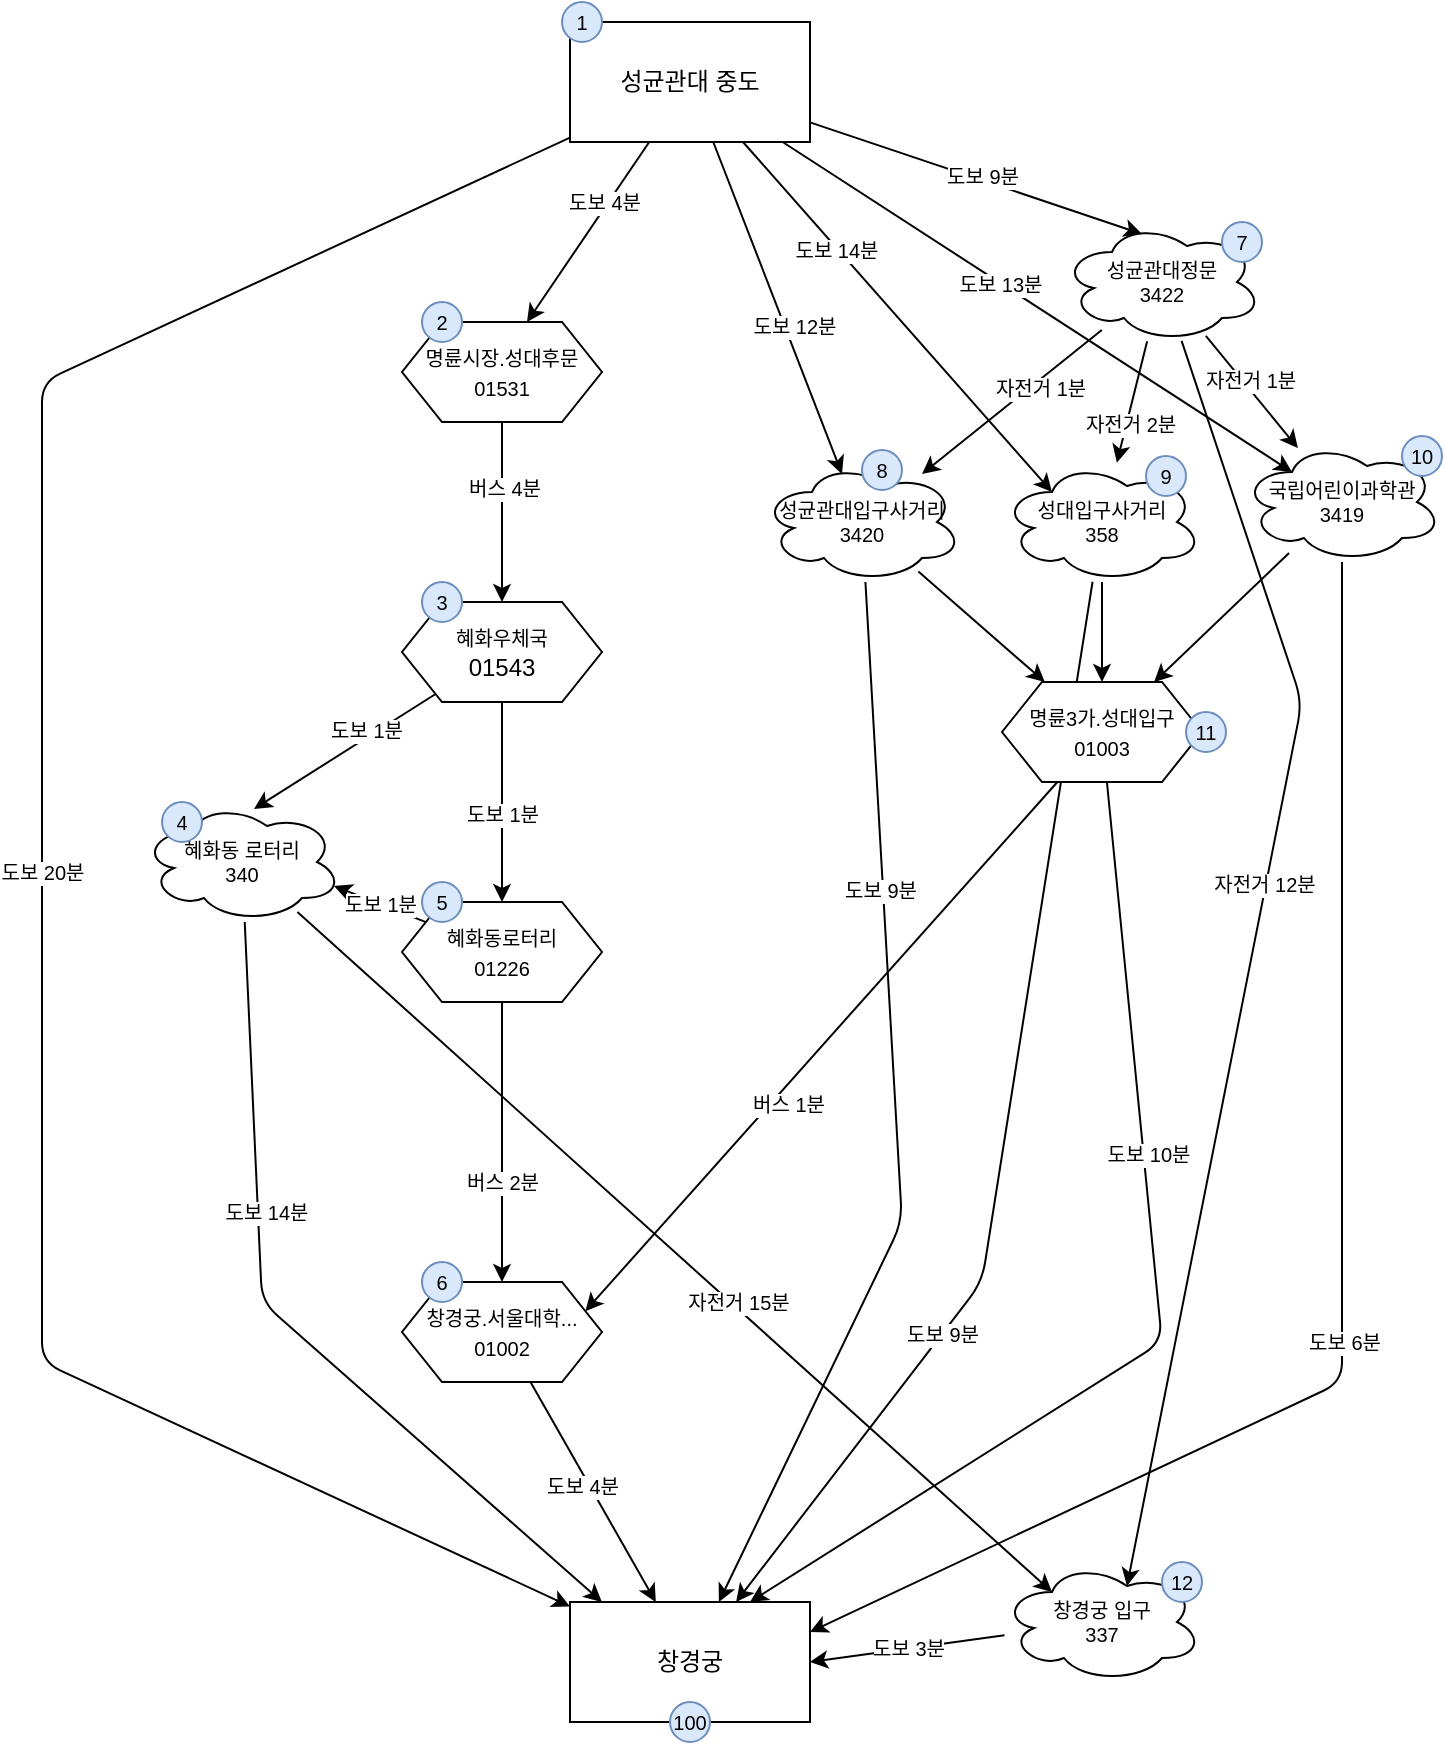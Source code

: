 <mxfile version="20.6.0" type="github">
  <diagram id="lXkE4lG7cgBR9JIsJHmm" name="페이지-1">
    <mxGraphModel dx="736" dy="972" grid="1" gridSize="10" guides="1" tooltips="1" connect="1" arrows="1" fold="1" page="1" pageScale="1" pageWidth="827" pageHeight="1169" math="0" shadow="0">
      <root>
        <mxCell id="0" />
        <mxCell id="1" parent="0" />
        <mxCell id="OgAkdvKX0kVkj8nFm4jw-12" style="edgeStyle=none;orthogonalLoop=1;jettySize=auto;html=1;entryX=0.625;entryY=0;entryDx=0;entryDy=0;fontSize=10;" edge="1" parent="1" source="OgAkdvKX0kVkj8nFm4jw-1" target="OgAkdvKX0kVkj8nFm4jw-3">
          <mxGeometry relative="1" as="geometry" />
        </mxCell>
        <mxCell id="OgAkdvKX0kVkj8nFm4jw-13" value="도보 4분" style="edgeLabel;html=1;align=center;verticalAlign=middle;resizable=0;points=[];fontSize=10;" vertex="1" connectable="0" parent="OgAkdvKX0kVkj8nFm4jw-12">
          <mxGeometry x="-0.292" y="-2" relative="1" as="geometry">
            <mxPoint y="-1" as="offset" />
          </mxGeometry>
        </mxCell>
        <mxCell id="OgAkdvKX0kVkj8nFm4jw-18" value="도보 20분" style="edgeStyle=none;orthogonalLoop=1;jettySize=auto;html=1;fontSize=10;" edge="1" parent="1" source="OgAkdvKX0kVkj8nFm4jw-1" target="OgAkdvKX0kVkj8nFm4jw-2">
          <mxGeometry relative="1" as="geometry">
            <Array as="points">
              <mxPoint x="90" y="200" />
              <mxPoint x="90" y="690" />
            </Array>
          </mxGeometry>
        </mxCell>
        <mxCell id="OgAkdvKX0kVkj8nFm4jw-23" style="edgeStyle=none;orthogonalLoop=1;jettySize=auto;html=1;entryX=0.4;entryY=0.1;entryDx=0;entryDy=0;entryPerimeter=0;fontSize=10;" edge="1" parent="1" source="OgAkdvKX0kVkj8nFm4jw-1" target="OgAkdvKX0kVkj8nFm4jw-19">
          <mxGeometry relative="1" as="geometry" />
        </mxCell>
        <mxCell id="OgAkdvKX0kVkj8nFm4jw-82" value="도보 9분" style="edgeLabel;html=1;align=center;verticalAlign=middle;resizable=0;points=[];fontSize=10;" vertex="1" connectable="0" parent="OgAkdvKX0kVkj8nFm4jw-23">
          <mxGeometry x="0.027" y="2" relative="1" as="geometry">
            <mxPoint as="offset" />
          </mxGeometry>
        </mxCell>
        <mxCell id="OgAkdvKX0kVkj8nFm4jw-54" style="edgeStyle=none;orthogonalLoop=1;jettySize=auto;html=1;entryX=0.4;entryY=0.1;entryDx=0;entryDy=0;entryPerimeter=0;fontSize=10;" edge="1" parent="1" source="OgAkdvKX0kVkj8nFm4jw-1" target="OgAkdvKX0kVkj8nFm4jw-20">
          <mxGeometry relative="1" as="geometry" />
        </mxCell>
        <mxCell id="OgAkdvKX0kVkj8nFm4jw-55" value="도보 12분" style="edgeLabel;html=1;align=center;verticalAlign=middle;resizable=0;points=[];fontSize=10;" vertex="1" connectable="0" parent="OgAkdvKX0kVkj8nFm4jw-54">
          <mxGeometry x="0.121" y="4" relative="1" as="geometry">
            <mxPoint as="offset" />
          </mxGeometry>
        </mxCell>
        <mxCell id="OgAkdvKX0kVkj8nFm4jw-56" style="edgeStyle=none;orthogonalLoop=1;jettySize=auto;html=1;entryX=0.25;entryY=0.25;entryDx=0;entryDy=0;entryPerimeter=0;fontSize=10;" edge="1" parent="1" source="OgAkdvKX0kVkj8nFm4jw-1" target="OgAkdvKX0kVkj8nFm4jw-21">
          <mxGeometry relative="1" as="geometry" />
        </mxCell>
        <mxCell id="OgAkdvKX0kVkj8nFm4jw-58" value="도보 14분" style="edgeLabel;html=1;align=center;verticalAlign=middle;resizable=0;points=[];fontSize=10;" vertex="1" connectable="0" parent="OgAkdvKX0kVkj8nFm4jw-56">
          <mxGeometry x="-0.393" y="-1" relative="1" as="geometry">
            <mxPoint as="offset" />
          </mxGeometry>
        </mxCell>
        <mxCell id="OgAkdvKX0kVkj8nFm4jw-57" style="edgeStyle=none;orthogonalLoop=1;jettySize=auto;html=1;entryX=0.25;entryY=0.25;entryDx=0;entryDy=0;entryPerimeter=0;fontSize=10;" edge="1" parent="1" source="OgAkdvKX0kVkj8nFm4jw-1" target="OgAkdvKX0kVkj8nFm4jw-22">
          <mxGeometry relative="1" as="geometry" />
        </mxCell>
        <mxCell id="OgAkdvKX0kVkj8nFm4jw-59" value="도보 13분" style="edgeLabel;html=1;align=center;verticalAlign=middle;resizable=0;points=[];fontSize=10;" vertex="1" connectable="0" parent="OgAkdvKX0kVkj8nFm4jw-57">
          <mxGeometry x="-0.146" relative="1" as="geometry">
            <mxPoint as="offset" />
          </mxGeometry>
        </mxCell>
        <mxCell id="OgAkdvKX0kVkj8nFm4jw-1" value="성균관대 중도" style="rounded=0;whiteSpace=wrap;html=1;" vertex="1" parent="1">
          <mxGeometry x="354" y="20" width="120" height="60" as="geometry" />
        </mxCell>
        <mxCell id="OgAkdvKX0kVkj8nFm4jw-2" value="창경궁" style="rounded=0;whiteSpace=wrap;html=1;" vertex="1" parent="1">
          <mxGeometry x="354" y="810" width="120" height="60" as="geometry" />
        </mxCell>
        <mxCell id="OgAkdvKX0kVkj8nFm4jw-8" style="edgeStyle=orthogonalEdgeStyle;rounded=0;orthogonalLoop=1;jettySize=auto;html=1;fontSize=10;" edge="1" parent="1" source="OgAkdvKX0kVkj8nFm4jw-3" target="OgAkdvKX0kVkj8nFm4jw-4">
          <mxGeometry relative="1" as="geometry" />
        </mxCell>
        <mxCell id="OgAkdvKX0kVkj8nFm4jw-14" value="버스 4분" style="edgeLabel;html=1;align=center;verticalAlign=middle;resizable=0;points=[];fontSize=10;" vertex="1" connectable="0" parent="OgAkdvKX0kVkj8nFm4jw-8">
          <mxGeometry x="-0.3" y="1" relative="1" as="geometry">
            <mxPoint y="1" as="offset" />
          </mxGeometry>
        </mxCell>
        <mxCell id="OgAkdvKX0kVkj8nFm4jw-3" value="&lt;font style=&quot;font-size: 10px;&quot;&gt;명륜시장.성대후문&lt;br&gt;01531&lt;/font&gt;" style="shape=hexagon;perimeter=hexagonPerimeter2;whiteSpace=wrap;html=1;fixedSize=1;" vertex="1" parent="1">
          <mxGeometry x="270" y="170" width="100" height="50" as="geometry" />
        </mxCell>
        <mxCell id="OgAkdvKX0kVkj8nFm4jw-9" style="edgeStyle=orthogonalEdgeStyle;rounded=0;orthogonalLoop=1;jettySize=auto;html=1;entryX=0.5;entryY=0;entryDx=0;entryDy=0;fontSize=10;" edge="1" parent="1" source="OgAkdvKX0kVkj8nFm4jw-4" target="OgAkdvKX0kVkj8nFm4jw-5">
          <mxGeometry relative="1" as="geometry" />
        </mxCell>
        <mxCell id="OgAkdvKX0kVkj8nFm4jw-15" value="도보 1분" style="edgeLabel;html=1;align=center;verticalAlign=middle;resizable=0;points=[];fontSize=10;" vertex="1" connectable="0" parent="OgAkdvKX0kVkj8nFm4jw-9">
          <mxGeometry x="0.11" relative="1" as="geometry">
            <mxPoint as="offset" />
          </mxGeometry>
        </mxCell>
        <mxCell id="OgAkdvKX0kVkj8nFm4jw-46" style="edgeStyle=none;orthogonalLoop=1;jettySize=auto;html=1;entryX=0.56;entryY=0.058;entryDx=0;entryDy=0;entryPerimeter=0;fontSize=10;" edge="1" parent="1" source="OgAkdvKX0kVkj8nFm4jw-4" target="OgAkdvKX0kVkj8nFm4jw-45">
          <mxGeometry relative="1" as="geometry" />
        </mxCell>
        <mxCell id="OgAkdvKX0kVkj8nFm4jw-62" value="도보 1분" style="edgeLabel;html=1;align=center;verticalAlign=middle;resizable=0;points=[];fontSize=10;" vertex="1" connectable="0" parent="OgAkdvKX0kVkj8nFm4jw-46">
          <mxGeometry x="-0.262" y="-4" relative="1" as="geometry">
            <mxPoint as="offset" />
          </mxGeometry>
        </mxCell>
        <mxCell id="OgAkdvKX0kVkj8nFm4jw-4" value="&lt;span style=&quot;font-size: 10px;&quot;&gt;혜화우체국&lt;br&gt;&lt;/span&gt;01543" style="shape=hexagon;perimeter=hexagonPerimeter2;whiteSpace=wrap;html=1;fixedSize=1;" vertex="1" parent="1">
          <mxGeometry x="270" y="310" width="100" height="50" as="geometry" />
        </mxCell>
        <mxCell id="OgAkdvKX0kVkj8nFm4jw-10" style="edgeStyle=orthogonalEdgeStyle;rounded=0;orthogonalLoop=1;jettySize=auto;html=1;entryX=0.5;entryY=0;entryDx=0;entryDy=0;fontSize=10;" edge="1" parent="1" source="OgAkdvKX0kVkj8nFm4jw-5" target="OgAkdvKX0kVkj8nFm4jw-6">
          <mxGeometry relative="1" as="geometry" />
        </mxCell>
        <mxCell id="OgAkdvKX0kVkj8nFm4jw-16" value="버스 2분" style="edgeLabel;html=1;align=center;verticalAlign=middle;resizable=0;points=[];fontSize=10;" vertex="1" connectable="0" parent="OgAkdvKX0kVkj8nFm4jw-10">
          <mxGeometry x="-0.107" y="-3" relative="1" as="geometry">
            <mxPoint x="3" y="27" as="offset" />
          </mxGeometry>
        </mxCell>
        <mxCell id="OgAkdvKX0kVkj8nFm4jw-53" value="도보 1분" style="edgeStyle=none;orthogonalLoop=1;jettySize=auto;html=1;entryX=0.96;entryY=0.7;entryDx=0;entryDy=0;entryPerimeter=0;fontSize=10;" edge="1" parent="1" source="OgAkdvKX0kVkj8nFm4jw-5" target="OgAkdvKX0kVkj8nFm4jw-45">
          <mxGeometry relative="1" as="geometry" />
        </mxCell>
        <mxCell id="OgAkdvKX0kVkj8nFm4jw-5" value="&lt;span style=&quot;font-size: 10px;&quot;&gt;혜화동로터리&lt;br&gt;01226&lt;br&gt;&lt;/span&gt;" style="shape=hexagon;perimeter=hexagonPerimeter2;whiteSpace=wrap;html=1;fixedSize=1;" vertex="1" parent="1">
          <mxGeometry x="270" y="460" width="100" height="50" as="geometry" />
        </mxCell>
        <mxCell id="OgAkdvKX0kVkj8nFm4jw-11" style="orthogonalLoop=1;jettySize=auto;html=1;fontSize=10;" edge="1" parent="1" source="OgAkdvKX0kVkj8nFm4jw-6" target="OgAkdvKX0kVkj8nFm4jw-2">
          <mxGeometry relative="1" as="geometry" />
        </mxCell>
        <mxCell id="OgAkdvKX0kVkj8nFm4jw-17" value="도보 4분" style="edgeLabel;html=1;align=center;verticalAlign=middle;resizable=0;points=[];fontSize=10;" vertex="1" connectable="0" parent="OgAkdvKX0kVkj8nFm4jw-11">
          <mxGeometry x="-0.092" y="-3" relative="1" as="geometry">
            <mxPoint as="offset" />
          </mxGeometry>
        </mxCell>
        <mxCell id="OgAkdvKX0kVkj8nFm4jw-6" value="&lt;span style=&quot;font-size: 10px;&quot;&gt;창경궁.서울대학...&lt;br&gt;01002&lt;br&gt;&lt;/span&gt;" style="shape=hexagon;perimeter=hexagonPerimeter2;whiteSpace=wrap;html=1;fixedSize=1;" vertex="1" parent="1">
          <mxGeometry x="270" y="650" width="100" height="50" as="geometry" />
        </mxCell>
        <mxCell id="OgAkdvKX0kVkj8nFm4jw-24" style="edgeStyle=none;orthogonalLoop=1;jettySize=auto;html=1;fontSize=10;" edge="1" parent="1" source="OgAkdvKX0kVkj8nFm4jw-19" target="OgAkdvKX0kVkj8nFm4jw-20">
          <mxGeometry relative="1" as="geometry" />
        </mxCell>
        <mxCell id="OgAkdvKX0kVkj8nFm4jw-63" value="자전거 1분" style="edgeLabel;html=1;align=center;verticalAlign=middle;resizable=0;points=[];fontSize=10;" vertex="1" connectable="0" parent="OgAkdvKX0kVkj8nFm4jw-24">
          <mxGeometry x="-0.264" y="3" relative="1" as="geometry">
            <mxPoint as="offset" />
          </mxGeometry>
        </mxCell>
        <mxCell id="OgAkdvKX0kVkj8nFm4jw-27" style="edgeStyle=none;orthogonalLoop=1;jettySize=auto;html=1;fontSize=10;" edge="1" parent="1" source="OgAkdvKX0kVkj8nFm4jw-19" target="OgAkdvKX0kVkj8nFm4jw-21">
          <mxGeometry relative="1" as="geometry" />
        </mxCell>
        <mxCell id="OgAkdvKX0kVkj8nFm4jw-64" value="자전거 2분" style="edgeLabel;html=1;align=center;verticalAlign=middle;resizable=0;points=[];fontSize=10;" vertex="1" connectable="0" parent="OgAkdvKX0kVkj8nFm4jw-27">
          <mxGeometry x="0.152" relative="1" as="geometry">
            <mxPoint y="6" as="offset" />
          </mxGeometry>
        </mxCell>
        <mxCell id="OgAkdvKX0kVkj8nFm4jw-28" style="edgeStyle=none;orthogonalLoop=1;jettySize=auto;html=1;fontSize=10;" edge="1" parent="1" source="OgAkdvKX0kVkj8nFm4jw-19" target="OgAkdvKX0kVkj8nFm4jw-22">
          <mxGeometry relative="1" as="geometry" />
        </mxCell>
        <mxCell id="OgAkdvKX0kVkj8nFm4jw-65" value="자전거 1분" style="edgeLabel;html=1;align=center;verticalAlign=middle;resizable=0;points=[];fontSize=10;" vertex="1" connectable="0" parent="OgAkdvKX0kVkj8nFm4jw-28">
          <mxGeometry x="-0.145" y="3" relative="1" as="geometry">
            <mxPoint as="offset" />
          </mxGeometry>
        </mxCell>
        <mxCell id="OgAkdvKX0kVkj8nFm4jw-51" style="edgeStyle=none;orthogonalLoop=1;jettySize=auto;html=1;entryX=0.625;entryY=0.2;entryDx=0;entryDy=0;entryPerimeter=0;fontSize=10;" edge="1" parent="1" source="OgAkdvKX0kVkj8nFm4jw-19" target="OgAkdvKX0kVkj8nFm4jw-47">
          <mxGeometry relative="1" as="geometry">
            <Array as="points">
              <mxPoint x="720" y="360" />
            </Array>
          </mxGeometry>
        </mxCell>
        <mxCell id="OgAkdvKX0kVkj8nFm4jw-52" value="자전거 12분" style="edgeLabel;html=1;align=center;verticalAlign=middle;resizable=0;points=[];fontSize=10;" vertex="1" connectable="0" parent="OgAkdvKX0kVkj8nFm4jw-51">
          <mxGeometry x="-0.116" y="-1" relative="1" as="geometry">
            <mxPoint as="offset" />
          </mxGeometry>
        </mxCell>
        <mxCell id="OgAkdvKX0kVkj8nFm4jw-19" value="성균관대정문&lt;br&gt;3422" style="ellipse;shape=cloud;whiteSpace=wrap;html=1;fontSize=10;" vertex="1" parent="1">
          <mxGeometry x="600" y="120" width="100" height="60" as="geometry" />
        </mxCell>
        <mxCell id="OgAkdvKX0kVkj8nFm4jw-30" style="edgeStyle=none;orthogonalLoop=1;jettySize=auto;html=1;fontSize=10;" edge="1" parent="1" source="OgAkdvKX0kVkj8nFm4jw-20" target="OgAkdvKX0kVkj8nFm4jw-29">
          <mxGeometry relative="1" as="geometry" />
        </mxCell>
        <mxCell id="OgAkdvKX0kVkj8nFm4jw-43" style="edgeStyle=none;orthogonalLoop=1;jettySize=auto;html=1;fontSize=10;" edge="1" parent="1" source="OgAkdvKX0kVkj8nFm4jw-20" target="OgAkdvKX0kVkj8nFm4jw-2">
          <mxGeometry relative="1" as="geometry">
            <Array as="points">
              <mxPoint x="520" y="620" />
            </Array>
          </mxGeometry>
        </mxCell>
        <mxCell id="OgAkdvKX0kVkj8nFm4jw-44" value="도보 9분" style="edgeLabel;html=1;align=center;verticalAlign=middle;resizable=0;points=[];fontSize=10;" vertex="1" connectable="0" parent="OgAkdvKX0kVkj8nFm4jw-43">
          <mxGeometry x="-0.42" y="-2" relative="1" as="geometry">
            <mxPoint as="offset" />
          </mxGeometry>
        </mxCell>
        <mxCell id="OgAkdvKX0kVkj8nFm4jw-20" value="성균관대입구사거리&lt;br&gt;3420" style="ellipse;shape=cloud;whiteSpace=wrap;html=1;fontSize=10;" vertex="1" parent="1">
          <mxGeometry x="450" y="240" width="100" height="60" as="geometry" />
        </mxCell>
        <mxCell id="OgAkdvKX0kVkj8nFm4jw-32" style="edgeStyle=none;orthogonalLoop=1;jettySize=auto;html=1;fontSize=10;" edge="1" parent="1" source="OgAkdvKX0kVkj8nFm4jw-21" target="OgAkdvKX0kVkj8nFm4jw-29">
          <mxGeometry relative="1" as="geometry" />
        </mxCell>
        <mxCell id="OgAkdvKX0kVkj8nFm4jw-41" style="edgeStyle=none;orthogonalLoop=1;jettySize=auto;html=1;fontSize=10;" edge="1" parent="1" source="OgAkdvKX0kVkj8nFm4jw-21" target="OgAkdvKX0kVkj8nFm4jw-2">
          <mxGeometry relative="1" as="geometry">
            <Array as="points">
              <mxPoint x="560" y="650" />
            </Array>
          </mxGeometry>
        </mxCell>
        <mxCell id="OgAkdvKX0kVkj8nFm4jw-42" value="도보 9분" style="edgeLabel;html=1;align=center;verticalAlign=middle;resizable=0;points=[];fontSize=10;" vertex="1" connectable="0" parent="OgAkdvKX0kVkj8nFm4jw-41">
          <mxGeometry x="0.626" relative="1" as="geometry">
            <mxPoint x="39" y="-52" as="offset" />
          </mxGeometry>
        </mxCell>
        <mxCell id="OgAkdvKX0kVkj8nFm4jw-21" value="성대입구사거리&lt;br&gt;358" style="ellipse;shape=cloud;whiteSpace=wrap;html=1;fontSize=10;" vertex="1" parent="1">
          <mxGeometry x="570" y="240" width="100" height="60" as="geometry" />
        </mxCell>
        <mxCell id="OgAkdvKX0kVkj8nFm4jw-33" style="edgeStyle=none;orthogonalLoop=1;jettySize=auto;html=1;fontSize=10;" edge="1" parent="1" source="OgAkdvKX0kVkj8nFm4jw-22" target="OgAkdvKX0kVkj8nFm4jw-29">
          <mxGeometry relative="1" as="geometry" />
        </mxCell>
        <mxCell id="OgAkdvKX0kVkj8nFm4jw-39" style="edgeStyle=none;orthogonalLoop=1;jettySize=auto;html=1;entryX=1;entryY=0.25;entryDx=0;entryDy=0;fontSize=10;" edge="1" parent="1" source="OgAkdvKX0kVkj8nFm4jw-22" target="OgAkdvKX0kVkj8nFm4jw-2">
          <mxGeometry relative="1" as="geometry">
            <Array as="points">
              <mxPoint x="740" y="700" />
            </Array>
          </mxGeometry>
        </mxCell>
        <mxCell id="OgAkdvKX0kVkj8nFm4jw-40" value="도보 6분" style="edgeLabel;html=1;align=center;verticalAlign=middle;resizable=0;points=[];fontSize=10;" vertex="1" connectable="0" parent="OgAkdvKX0kVkj8nFm4jw-39">
          <mxGeometry x="0.108" y="1" relative="1" as="geometry">
            <mxPoint as="offset" />
          </mxGeometry>
        </mxCell>
        <mxCell id="OgAkdvKX0kVkj8nFm4jw-22" value="국립어린이과학관&lt;br&gt;3419" style="ellipse;shape=cloud;whiteSpace=wrap;html=1;fontSize=10;" vertex="1" parent="1">
          <mxGeometry x="690" y="230" width="100" height="60" as="geometry" />
        </mxCell>
        <mxCell id="OgAkdvKX0kVkj8nFm4jw-35" style="edgeStyle=none;orthogonalLoop=1;jettySize=auto;html=1;entryX=1;entryY=0.25;entryDx=0;entryDy=0;fontSize=10;" edge="1" parent="1" source="OgAkdvKX0kVkj8nFm4jw-29" target="OgAkdvKX0kVkj8nFm4jw-6">
          <mxGeometry relative="1" as="geometry" />
        </mxCell>
        <mxCell id="OgAkdvKX0kVkj8nFm4jw-36" value="버스 1분" style="edgeLabel;html=1;align=center;verticalAlign=middle;resizable=0;points=[];fontSize=10;" vertex="1" connectable="0" parent="OgAkdvKX0kVkj8nFm4jw-35">
          <mxGeometry x="0.263" y="2" relative="1" as="geometry">
            <mxPoint x="13" y="-8" as="offset" />
          </mxGeometry>
        </mxCell>
        <mxCell id="OgAkdvKX0kVkj8nFm4jw-37" style="edgeStyle=none;orthogonalLoop=1;jettySize=auto;html=1;entryX=0.75;entryY=0;entryDx=0;entryDy=0;fontSize=10;" edge="1" parent="1" source="OgAkdvKX0kVkj8nFm4jw-29" target="OgAkdvKX0kVkj8nFm4jw-2">
          <mxGeometry relative="1" as="geometry">
            <Array as="points">
              <mxPoint x="650" y="680" />
            </Array>
          </mxGeometry>
        </mxCell>
        <mxCell id="OgAkdvKX0kVkj8nFm4jw-38" value="도보 10분" style="edgeLabel;html=1;align=center;verticalAlign=middle;resizable=0;points=[];fontSize=10;" vertex="1" connectable="0" parent="OgAkdvKX0kVkj8nFm4jw-37">
          <mxGeometry x="-0.289" y="2" relative="1" as="geometry">
            <mxPoint as="offset" />
          </mxGeometry>
        </mxCell>
        <mxCell id="OgAkdvKX0kVkj8nFm4jw-29" value="&lt;span style=&quot;font-size: 10px;&quot;&gt;명륜3가.성대입구&lt;br&gt;01003&lt;br&gt;&lt;/span&gt;" style="shape=hexagon;perimeter=hexagonPerimeter2;whiteSpace=wrap;html=1;fixedSize=1;" vertex="1" parent="1">
          <mxGeometry x="570" y="350" width="100" height="50" as="geometry" />
        </mxCell>
        <mxCell id="OgAkdvKX0kVkj8nFm4jw-48" style="edgeStyle=none;orthogonalLoop=1;jettySize=auto;html=1;entryX=0.25;entryY=0.25;entryDx=0;entryDy=0;entryPerimeter=0;fontSize=10;" edge="1" parent="1" source="OgAkdvKX0kVkj8nFm4jw-45" target="OgAkdvKX0kVkj8nFm4jw-47">
          <mxGeometry relative="1" as="geometry" />
        </mxCell>
        <mxCell id="OgAkdvKX0kVkj8nFm4jw-49" value="자전거 15분" style="edgeLabel;html=1;align=center;verticalAlign=middle;resizable=0;points=[];fontSize=10;" vertex="1" connectable="0" parent="OgAkdvKX0kVkj8nFm4jw-48">
          <mxGeometry x="0.158" y="3" relative="1" as="geometry">
            <mxPoint as="offset" />
          </mxGeometry>
        </mxCell>
        <mxCell id="OgAkdvKX0kVkj8nFm4jw-60" style="edgeStyle=none;orthogonalLoop=1;jettySize=auto;html=1;entryX=0.133;entryY=0;entryDx=0;entryDy=0;entryPerimeter=0;fontSize=10;" edge="1" parent="1" source="OgAkdvKX0kVkj8nFm4jw-45" target="OgAkdvKX0kVkj8nFm4jw-2">
          <mxGeometry relative="1" as="geometry">
            <Array as="points">
              <mxPoint x="200" y="660" />
            </Array>
          </mxGeometry>
        </mxCell>
        <mxCell id="OgAkdvKX0kVkj8nFm4jw-61" value="도보 14분" style="edgeLabel;html=1;align=center;verticalAlign=middle;resizable=0;points=[];fontSize=10;" vertex="1" connectable="0" parent="OgAkdvKX0kVkj8nFm4jw-60">
          <mxGeometry x="-0.304" y="4" relative="1" as="geometry">
            <mxPoint as="offset" />
          </mxGeometry>
        </mxCell>
        <mxCell id="OgAkdvKX0kVkj8nFm4jw-45" value="혜화동 로터리&lt;br&gt;340" style="ellipse;shape=cloud;whiteSpace=wrap;html=1;fontSize=10;" vertex="1" parent="1">
          <mxGeometry x="140" y="410" width="100" height="60" as="geometry" />
        </mxCell>
        <mxCell id="OgAkdvKX0kVkj8nFm4jw-50" value="도보 3분" style="edgeStyle=none;orthogonalLoop=1;jettySize=auto;html=1;entryX=1;entryY=0.5;entryDx=0;entryDy=0;fontSize=10;" edge="1" parent="1" source="OgAkdvKX0kVkj8nFm4jw-47" target="OgAkdvKX0kVkj8nFm4jw-2">
          <mxGeometry relative="1" as="geometry" />
        </mxCell>
        <mxCell id="OgAkdvKX0kVkj8nFm4jw-47" value="창경궁 입구&lt;br&gt;337" style="ellipse;shape=cloud;whiteSpace=wrap;html=1;fontSize=10;" vertex="1" parent="1">
          <mxGeometry x="570" y="790" width="100" height="60" as="geometry" />
        </mxCell>
        <mxCell id="OgAkdvKX0kVkj8nFm4jw-66" value="1" style="ellipse;whiteSpace=wrap;html=1;aspect=fixed;fontSize=10;fillColor=#dae8fc;strokeColor=#6c8ebf;" vertex="1" parent="1">
          <mxGeometry x="350" y="10" width="20" height="20" as="geometry" />
        </mxCell>
        <mxCell id="OgAkdvKX0kVkj8nFm4jw-70" value="2" style="ellipse;whiteSpace=wrap;html=1;aspect=fixed;fontSize=10;fillColor=#dae8fc;strokeColor=#6c8ebf;" vertex="1" parent="1">
          <mxGeometry x="280" y="160" width="20" height="20" as="geometry" />
        </mxCell>
        <mxCell id="OgAkdvKX0kVkj8nFm4jw-71" value="3" style="ellipse;whiteSpace=wrap;html=1;aspect=fixed;fontSize=10;fillColor=#dae8fc;strokeColor=#6c8ebf;" vertex="1" parent="1">
          <mxGeometry x="280" y="300" width="20" height="20" as="geometry" />
        </mxCell>
        <mxCell id="OgAkdvKX0kVkj8nFm4jw-72" value="4" style="ellipse;whiteSpace=wrap;html=1;aspect=fixed;fontSize=10;fillColor=#dae8fc;strokeColor=#6c8ebf;" vertex="1" parent="1">
          <mxGeometry x="150" y="410" width="20" height="20" as="geometry" />
        </mxCell>
        <mxCell id="OgAkdvKX0kVkj8nFm4jw-73" value="5" style="ellipse;whiteSpace=wrap;html=1;aspect=fixed;fontSize=10;fillColor=#dae8fc;strokeColor=#6c8ebf;" vertex="1" parent="1">
          <mxGeometry x="280" y="450" width="20" height="20" as="geometry" />
        </mxCell>
        <mxCell id="OgAkdvKX0kVkj8nFm4jw-74" value="6" style="ellipse;whiteSpace=wrap;html=1;aspect=fixed;fontSize=10;fillColor=#dae8fc;strokeColor=#6c8ebf;" vertex="1" parent="1">
          <mxGeometry x="280" y="640" width="20" height="20" as="geometry" />
        </mxCell>
        <mxCell id="OgAkdvKX0kVkj8nFm4jw-75" value="7" style="ellipse;whiteSpace=wrap;html=1;aspect=fixed;fontSize=10;fillColor=#dae8fc;strokeColor=#6c8ebf;" vertex="1" parent="1">
          <mxGeometry x="680" y="120" width="20" height="20" as="geometry" />
        </mxCell>
        <mxCell id="OgAkdvKX0kVkj8nFm4jw-76" value="8" style="ellipse;whiteSpace=wrap;html=1;aspect=fixed;fontSize=10;fillColor=#dae8fc;strokeColor=#6c8ebf;" vertex="1" parent="1">
          <mxGeometry x="500" y="234" width="20" height="20" as="geometry" />
        </mxCell>
        <mxCell id="OgAkdvKX0kVkj8nFm4jw-77" value="9" style="ellipse;whiteSpace=wrap;html=1;aspect=fixed;fontSize=10;fillColor=#dae8fc;strokeColor=#6c8ebf;" vertex="1" parent="1">
          <mxGeometry x="642" y="237" width="20" height="20" as="geometry" />
        </mxCell>
        <mxCell id="OgAkdvKX0kVkj8nFm4jw-78" value="10" style="ellipse;whiteSpace=wrap;html=1;aspect=fixed;fontSize=10;fillColor=#dae8fc;strokeColor=#6c8ebf;" vertex="1" parent="1">
          <mxGeometry x="770" y="227" width="20" height="20" as="geometry" />
        </mxCell>
        <mxCell id="OgAkdvKX0kVkj8nFm4jw-79" value="11" style="ellipse;whiteSpace=wrap;html=1;aspect=fixed;fontSize=10;fillColor=#dae8fc;strokeColor=#6c8ebf;" vertex="1" parent="1">
          <mxGeometry x="662" y="365" width="20" height="20" as="geometry" />
        </mxCell>
        <mxCell id="OgAkdvKX0kVkj8nFm4jw-80" value="12" style="ellipse;whiteSpace=wrap;html=1;aspect=fixed;fontSize=10;fillColor=#dae8fc;strokeColor=#6c8ebf;" vertex="1" parent="1">
          <mxGeometry x="650" y="790" width="20" height="20" as="geometry" />
        </mxCell>
        <mxCell id="OgAkdvKX0kVkj8nFm4jw-81" value="100" style="ellipse;whiteSpace=wrap;html=1;aspect=fixed;fontSize=10;fillColor=#dae8fc;strokeColor=#6c8ebf;" vertex="1" parent="1">
          <mxGeometry x="404" y="860" width="20" height="20" as="geometry" />
        </mxCell>
      </root>
    </mxGraphModel>
  </diagram>
</mxfile>
